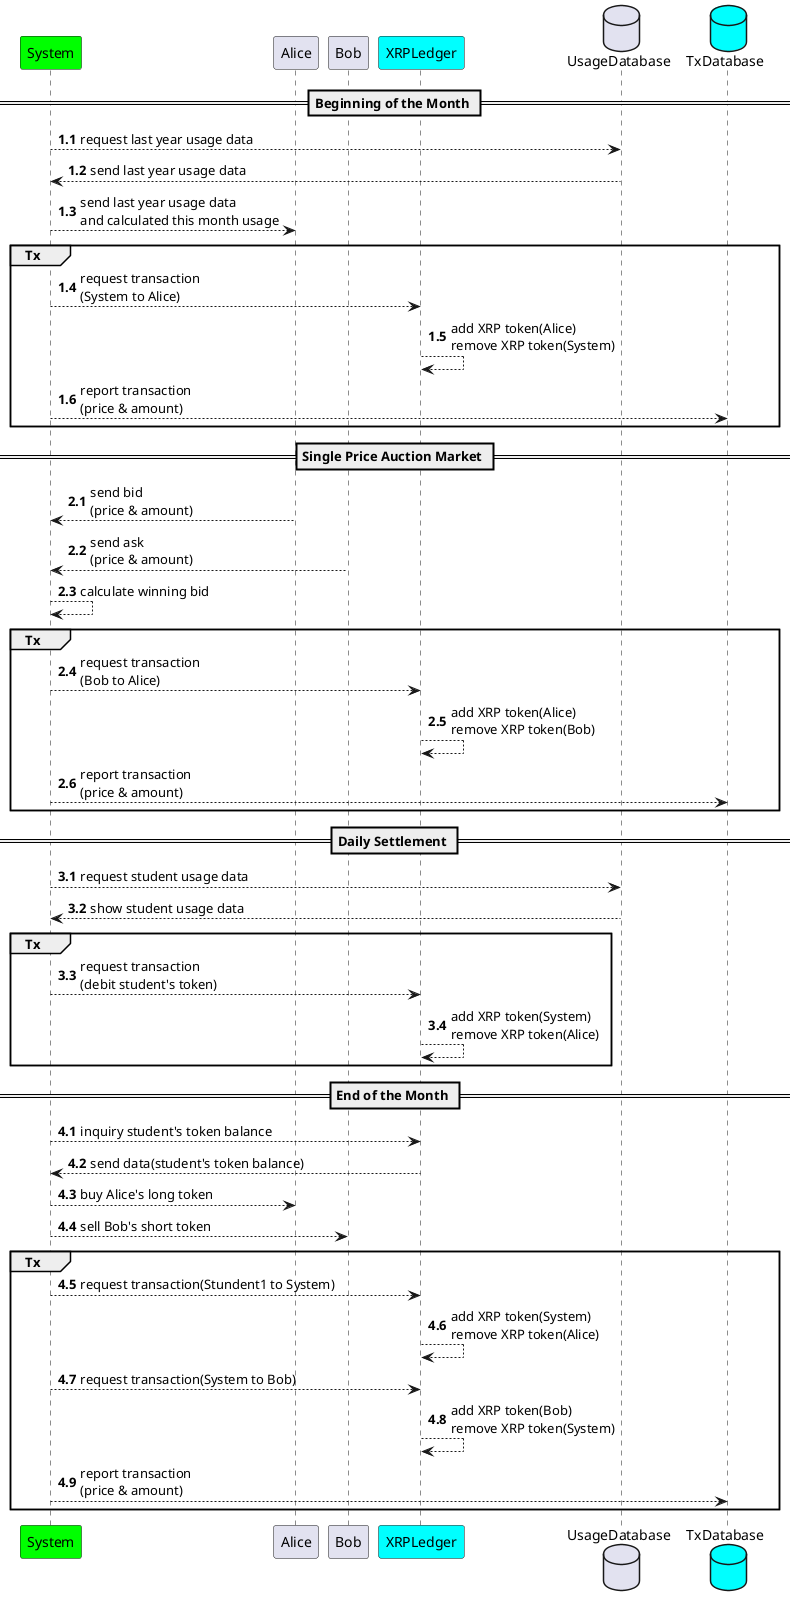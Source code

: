 @startuml sequence

participant System      as sys #00FF00
participant Alice    as st1
participant Bob    as st2
participant XRPLedger   as xl #00FFFF
database  UsageDatabase as db1
database TxDatabase     as db2 #00FFFF

== Beginning of the Month ==
autonumber 1.1
sys --> db1 : request last year usage data
db1 --> sys : send last year usage data
sys --> st1 : send last year usage data \nand calculated this month usage
group Tx
sys --> xl : request transaction\n(System to Alice)
xl --> xl : add XRP token(Alice)\nremove XRP token(System)
sys --> db2 : report transaction\n(price & amount)
end

== Single Price Auction Market ==
autonumber inc A
st1 --> sys : send bid\n(price & amount)
st2 --> sys : send ask\n(price & amount)
sys --> sys : calculate winning bid
group Tx
sys --> xl : request transaction\n(Bob to Alice)
xl --> xl : add XRP token(Alice)\nremove XRP token(Bob)
sys --> db2 : report transaction\n(price & amount)
end

== Daily Settlement ==
autonumber inc A
sys --> db1 : request student usage data
db1 --> sys : show student usage data
group Tx
sys --> xl : request transaction\n(debit student's token)
xl --> xl : add XRP token(System)\nremove XRP token(Alice)
end

== End of the Month ==
autonumber inc A
sys --> xl : inquiry student's token balance
xl --> sys : send data(student's token balance)
sys --> st1 : buy Alice's long token
sys --> st2 : sell Bob's short token
group Tx
sys --> xl : request transaction(Stundent1 to System)
xl --> xl : add XRP token(System)\nremove XRP token(Alice)
sys --> xl : request transaction(System to Bob)
xl --> xl : add XRP token(Bob)\nremove XRP token(System)
sys --> db2 : report transaction\n(price & amount)
end
@enduml
